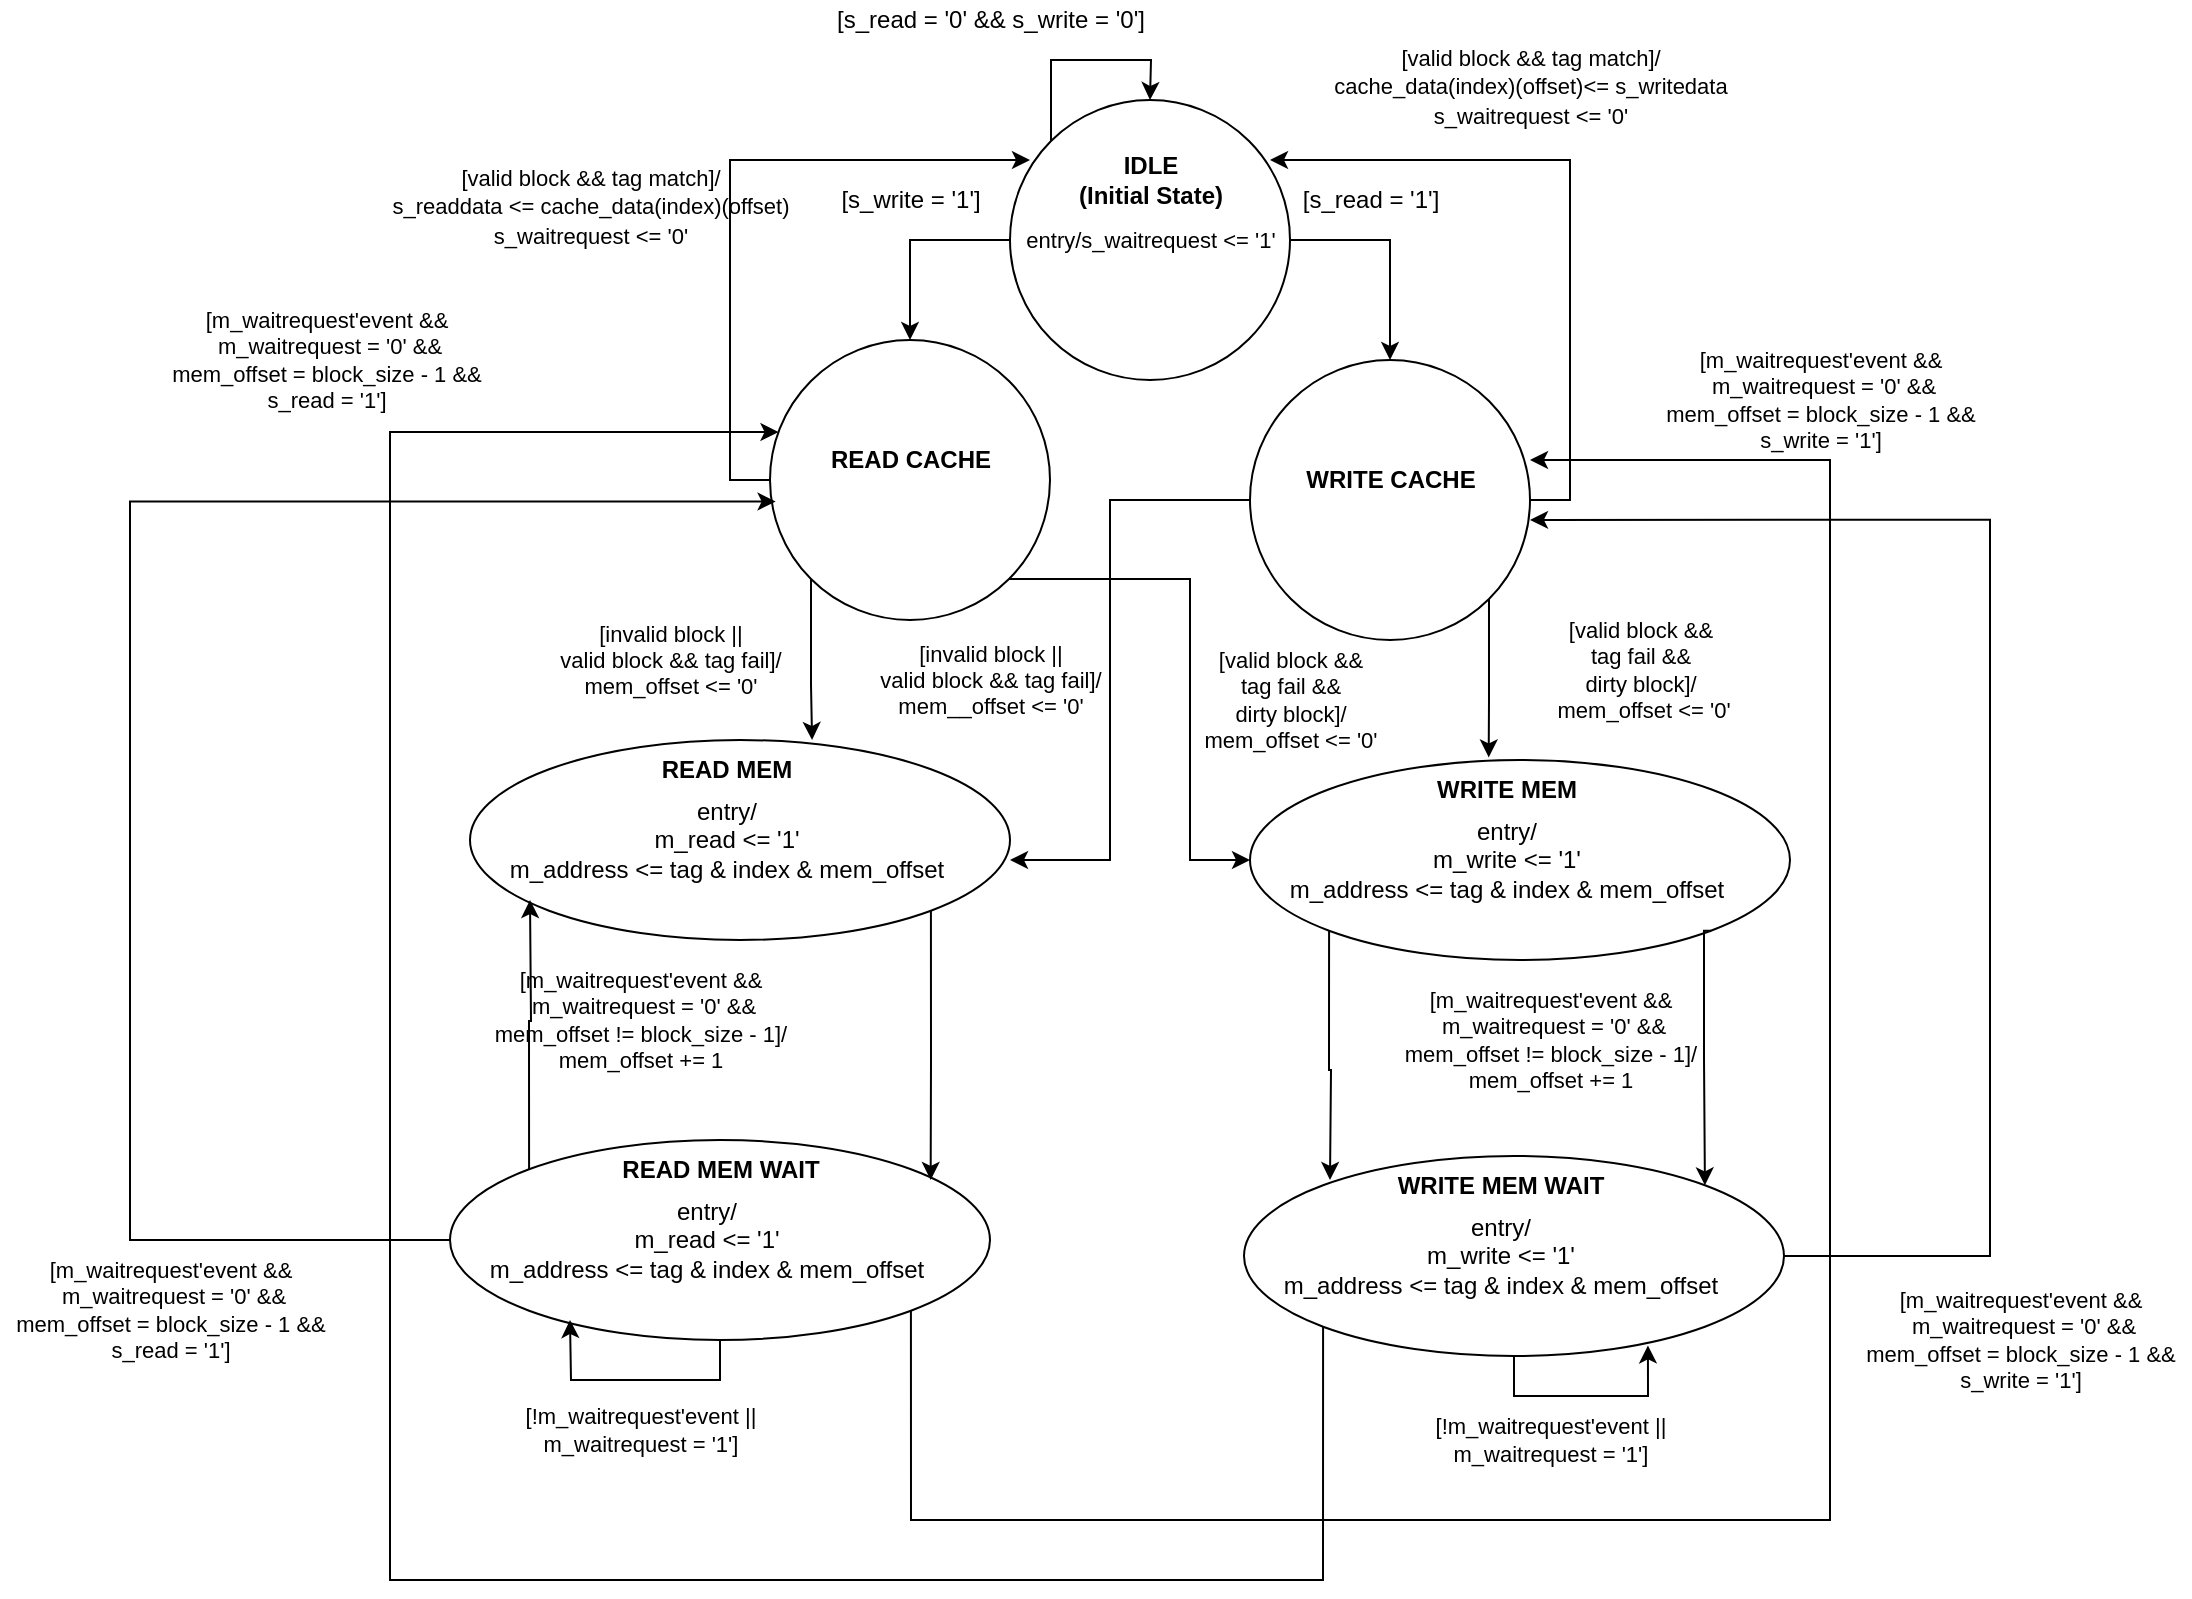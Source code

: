 <mxfile version="16.5.1" type="device"><diagram id="TmVde0L3GIPRdEBqWwLo" name="Page-1"><mxGraphModel dx="3218" dy="2323" grid="1" gridSize="10" guides="1" tooltips="1" connect="1" arrows="1" fold="1" page="1" pageScale="1" pageWidth="827" pageHeight="1169" math="0" shadow="0"><root><mxCell id="0"/><mxCell id="1" parent="0"/><mxCell id="Iuw6dAZRB1eG3VBVe1To-40" value="" style="group" parent="1" vertex="1" connectable="0"><mxGeometry x="-570" y="-20" width="145" height="140" as="geometry"/></mxCell><mxCell id="Iuw6dAZRB1eG3VBVe1To-37" value="" style="ellipse;whiteSpace=wrap;html=1;aspect=fixed;" parent="Iuw6dAZRB1eG3VBVe1To-40" vertex="1"><mxGeometry width="140" height="140" as="geometry"/></mxCell><mxCell id="Iuw6dAZRB1eG3VBVe1To-38" value="&lt;b&gt;IDLE &lt;br&gt;(Initial State)&lt;/b&gt;" style="text;html=1;align=center;verticalAlign=middle;resizable=0;points=[];autosize=1;strokeColor=none;fillColor=none;" parent="Iuw6dAZRB1eG3VBVe1To-40" vertex="1"><mxGeometry x="25" y="25" width="90" height="30" as="geometry"/></mxCell><mxCell id="Iuw6dAZRB1eG3VBVe1To-39" value="&lt;font style=&quot;font-size: 11px&quot;&gt;entry/s_waitrequest &amp;lt;= '1'&lt;/font&gt;" style="text;html=1;align=center;verticalAlign=middle;resizable=0;points=[];autosize=1;strokeColor=none;fillColor=none;" parent="Iuw6dAZRB1eG3VBVe1To-40" vertex="1"><mxGeometry y="60" width="140" height="20" as="geometry"/></mxCell><mxCell id="Iuw6dAZRB1eG3VBVe1To-41" value="" style="group" parent="1" vertex="1" connectable="0"><mxGeometry x="-450" y="110" width="140" height="140" as="geometry"/></mxCell><mxCell id="Iuw6dAZRB1eG3VBVe1To-42" value="" style="ellipse;whiteSpace=wrap;html=1;aspect=fixed;" parent="Iuw6dAZRB1eG3VBVe1To-41" vertex="1"><mxGeometry width="140" height="140" as="geometry"/></mxCell><mxCell id="Iuw6dAZRB1eG3VBVe1To-43" value="&lt;b&gt;WRITE CACHE&lt;/b&gt;" style="text;html=1;align=center;verticalAlign=middle;resizable=0;points=[];autosize=1;strokeColor=none;fillColor=none;" parent="Iuw6dAZRB1eG3VBVe1To-41" vertex="1"><mxGeometry x="20" y="50" width="100" height="20" as="geometry"/></mxCell><mxCell id="Iuw6dAZRB1eG3VBVe1To-45" value="" style="group" parent="1" vertex="1" connectable="0"><mxGeometry x="-690" y="100" width="140" height="140" as="geometry"/></mxCell><mxCell id="Iuw6dAZRB1eG3VBVe1To-46" value="" style="ellipse;whiteSpace=wrap;html=1;aspect=fixed;" parent="Iuw6dAZRB1eG3VBVe1To-45" vertex="1"><mxGeometry width="140" height="140" as="geometry"/></mxCell><mxCell id="Iuw6dAZRB1eG3VBVe1To-47" value="&lt;b&gt;READ CACHE&lt;/b&gt;" style="text;html=1;align=center;verticalAlign=middle;resizable=0;points=[];autosize=1;strokeColor=none;fillColor=none;" parent="Iuw6dAZRB1eG3VBVe1To-45" vertex="1"><mxGeometry x="20" y="50" width="100" height="20" as="geometry"/></mxCell><mxCell id="Iuw6dAZRB1eG3VBVe1To-65" style="edgeStyle=orthogonalEdgeStyle;rounded=0;orthogonalLoop=1;jettySize=auto;html=1;exitX=1;exitY=0.5;exitDx=0;exitDy=0;entryX=0.5;entryY=0;entryDx=0;entryDy=0;" parent="1" source="Iuw6dAZRB1eG3VBVe1To-37" target="Iuw6dAZRB1eG3VBVe1To-42" edge="1"><mxGeometry relative="1" as="geometry"/></mxCell><mxCell id="Iuw6dAZRB1eG3VBVe1To-66" style="edgeStyle=orthogonalEdgeStyle;rounded=0;orthogonalLoop=1;jettySize=auto;html=1;entryX=0.5;entryY=0;entryDx=0;entryDy=0;" parent="1" source="Iuw6dAZRB1eG3VBVe1To-37" target="Iuw6dAZRB1eG3VBVe1To-46" edge="1"><mxGeometry relative="1" as="geometry"><mxPoint x="-620" y="100" as="targetPoint"/><Array as="points"><mxPoint x="-620" y="50"/></Array></mxGeometry></mxCell><mxCell id="Iuw6dAZRB1eG3VBVe1To-67" value="[s_read = '1']" style="text;html=1;align=center;verticalAlign=middle;resizable=0;points=[];autosize=1;strokeColor=none;fillColor=none;" parent="1" vertex="1"><mxGeometry x="-430" y="20" width="80" height="20" as="geometry"/></mxCell><mxCell id="Iuw6dAZRB1eG3VBVe1To-68" value="[s_write = '1']" style="text;html=1;align=center;verticalAlign=middle;resizable=0;points=[];autosize=1;strokeColor=none;fillColor=none;" parent="1" vertex="1"><mxGeometry x="-660" y="20" width="80" height="20" as="geometry"/></mxCell><mxCell id="Iuw6dAZRB1eG3VBVe1To-71" style="edgeStyle=orthogonalEdgeStyle;rounded=0;orthogonalLoop=1;jettySize=auto;html=1;exitX=0;exitY=0;exitDx=0;exitDy=0;fontSize=11;" parent="1" source="Iuw6dAZRB1eG3VBVe1To-37" edge="1"><mxGeometry relative="1" as="geometry"><mxPoint x="-500" y="-20" as="targetPoint"/></mxGeometry></mxCell><mxCell id="Iuw6dAZRB1eG3VBVe1To-72" value="[s_read = '0' &amp;amp;&amp;amp; s_write = '0']" style="text;html=1;align=center;verticalAlign=middle;resizable=0;points=[];autosize=1;strokeColor=none;fillColor=none;" parent="1" vertex="1"><mxGeometry x="-665" y="-70" width="170" height="20" as="geometry"/></mxCell><mxCell id="Iuw6dAZRB1eG3VBVe1To-74" value="[invalid block || &lt;br&gt;valid block &amp;amp;&amp;amp; tag fail]/&lt;br&gt;mem_offset &amp;lt;= '0'" style="text;html=1;align=center;verticalAlign=middle;resizable=0;points=[];autosize=1;strokeColor=none;fillColor=none;fontSize=11;" parent="1" vertex="1"><mxGeometry x="-805" y="240" width="130" height="40" as="geometry"/></mxCell><mxCell id="Iuw6dAZRB1eG3VBVe1To-75" style="edgeStyle=orthogonalEdgeStyle;rounded=0;orthogonalLoop=1;jettySize=auto;html=1;exitX=1;exitY=1;exitDx=0;exitDy=0;fontSize=11;entryX=0;entryY=0.5;entryDx=0;entryDy=0;" parent="1" source="Iuw6dAZRB1eG3VBVe1To-46" edge="1"><mxGeometry relative="1" as="geometry"><mxPoint x="-450" y="360" as="targetPoint"/><Array as="points"><mxPoint x="-480" y="220"/><mxPoint x="-480" y="360"/></Array></mxGeometry></mxCell><mxCell id="Iuw6dAZRB1eG3VBVe1To-76" value="[valid block &amp;amp;&amp;amp;&lt;br&gt;tag fail &amp;amp;&amp;amp;&lt;br&gt;dirty block]/&lt;br&gt;mem_offset &amp;lt;= '0'" style="text;html=1;align=center;verticalAlign=middle;resizable=0;points=[];autosize=1;strokeColor=none;fillColor=none;fontSize=11;" parent="1" vertex="1"><mxGeometry x="-480" y="250" width="100" height="60" as="geometry"/></mxCell><mxCell id="Iuw6dAZRB1eG3VBVe1To-78" value="&lt;span style=&quot;font-size: 11px&quot;&gt;[valid block &amp;amp;&amp;amp; tag match]/&lt;br&gt;s_readdata &amp;lt;= cache_data(index)(offset)&lt;br&gt;s_waitrequest &amp;lt;= '0'&lt;br&gt;&lt;br&gt;&lt;/span&gt;" style="text;html=1;align=center;verticalAlign=middle;resizable=0;points=[];autosize=1;strokeColor=none;fillColor=none;" parent="1" vertex="1"><mxGeometry x="-885" y="10" width="210" height="60" as="geometry"/></mxCell><mxCell id="Iuw6dAZRB1eG3VBVe1To-79" style="edgeStyle=orthogonalEdgeStyle;rounded=0;orthogonalLoop=1;jettySize=auto;html=1;exitX=0;exitY=0.5;exitDx=0;exitDy=0;fontSize=11;" parent="1" source="Iuw6dAZRB1eG3VBVe1To-46" edge="1"><mxGeometry relative="1" as="geometry"><mxPoint x="-560" y="10" as="targetPoint"/><Array as="points"><mxPoint x="-710" y="170"/><mxPoint x="-710" y="10"/></Array></mxGeometry></mxCell><mxCell id="Iuw6dAZRB1eG3VBVe1To-80" value="&lt;span style=&quot;font-size: 11px&quot;&gt;[valid block &amp;amp;&amp;amp; tag match]/&lt;br&gt;cache_data(index)(offset)&amp;lt;= s_writedata&lt;br&gt;s_waitrequest &amp;lt;= '0'&lt;br&gt;&lt;br&gt;&lt;/span&gt;" style="text;html=1;align=center;verticalAlign=middle;resizable=0;points=[];autosize=1;strokeColor=none;fillColor=none;" parent="1" vertex="1"><mxGeometry x="-415" y="-50" width="210" height="60" as="geometry"/></mxCell><mxCell id="Iuw6dAZRB1eG3VBVe1To-81" style="edgeStyle=orthogonalEdgeStyle;rounded=0;orthogonalLoop=1;jettySize=auto;html=1;exitX=1;exitY=0.5;exitDx=0;exitDy=0;fontSize=11;" parent="1" source="Iuw6dAZRB1eG3VBVe1To-42" edge="1"><mxGeometry relative="1" as="geometry"><mxPoint x="-440" y="10" as="targetPoint"/><Array as="points"><mxPoint x="-290" y="180"/><mxPoint x="-290" y="10"/></Array></mxGeometry></mxCell><mxCell id="Iuw6dAZRB1eG3VBVe1To-83" value="[valid block &amp;amp;&amp;amp;&lt;br&gt;tag fail &amp;amp;&amp;amp;&lt;br&gt;dirty block]/&lt;br&gt;&amp;nbsp;mem_offset &amp;lt;= '0'" style="text;html=1;align=center;verticalAlign=middle;resizable=0;points=[];autosize=1;strokeColor=none;fillColor=none;fontSize=11;" parent="1" vertex="1"><mxGeometry x="-305" y="235" width="100" height="60" as="geometry"/></mxCell><mxCell id="Iuw6dAZRB1eG3VBVe1To-84" style="edgeStyle=orthogonalEdgeStyle;rounded=0;orthogonalLoop=1;jettySize=auto;html=1;exitX=0;exitY=0.5;exitDx=0;exitDy=0;fontSize=11;entryX=1;entryY=0.5;entryDx=0;entryDy=0;" parent="1" source="Iuw6dAZRB1eG3VBVe1To-42" edge="1"><mxGeometry relative="1" as="geometry"><mxPoint x="-570" y="360" as="targetPoint"/><Array as="points"><mxPoint x="-520" y="180"/><mxPoint x="-520" y="360"/></Array></mxGeometry></mxCell><mxCell id="Iuw6dAZRB1eG3VBVe1To-85" value="[invalid block || &lt;br&gt;valid block &amp;amp;&amp;amp; tag fail]/&lt;br&gt;mem__offset &amp;lt;= '0'" style="text;html=1;align=center;verticalAlign=middle;resizable=0;points=[];autosize=1;strokeColor=none;fillColor=none;fontSize=11;" parent="1" vertex="1"><mxGeometry x="-645" y="250" width="130" height="40" as="geometry"/></mxCell><mxCell id="Iuw6dAZRB1eG3VBVe1To-92" value="" style="group" parent="1" vertex="1" connectable="0"><mxGeometry x="-840" y="300" width="270" height="100" as="geometry"/></mxCell><mxCell id="Iuw6dAZRB1eG3VBVe1To-89" value="" style="ellipse;whiteSpace=wrap;html=1;fontSize=11;" parent="Iuw6dAZRB1eG3VBVe1To-92" vertex="1"><mxGeometry width="270" height="100" as="geometry"/></mxCell><mxCell id="Iuw6dAZRB1eG3VBVe1To-90" value="entry/&lt;br&gt;m_read &amp;lt;= '1'&lt;br&gt;m_address &amp;lt;= tag &amp;amp; index &amp;amp; mem_offset" style="text;html=1;align=center;verticalAlign=middle;resizable=0;points=[];autosize=1;strokeColor=none;fillColor=none;" parent="Iuw6dAZRB1eG3VBVe1To-92" vertex="1"><mxGeometry x="13" y="25" width="230" height="50" as="geometry"/></mxCell><mxCell id="Iuw6dAZRB1eG3VBVe1To-91" value="&lt;b&gt;READ MEM&lt;/b&gt;" style="text;html=1;align=center;verticalAlign=middle;resizable=0;points=[];autosize=1;strokeColor=none;fillColor=none;" parent="Iuw6dAZRB1eG3VBVe1To-92" vertex="1"><mxGeometry x="88" y="5" width="80" height="20" as="geometry"/></mxCell><mxCell id="Iuw6dAZRB1eG3VBVe1To-94" style="edgeStyle=orthogonalEdgeStyle;rounded=0;orthogonalLoop=1;jettySize=auto;html=1;exitX=0;exitY=1;exitDx=0;exitDy=0;entryX=1.038;entryY=-0.25;entryDx=0;entryDy=0;entryPerimeter=0;fontSize=11;" parent="1" source="Iuw6dAZRB1eG3VBVe1To-46" target="Iuw6dAZRB1eG3VBVe1To-91" edge="1"><mxGeometry relative="1" as="geometry"/></mxCell><mxCell id="Iuw6dAZRB1eG3VBVe1To-95" value="" style="group" parent="1" vertex="1" connectable="0"><mxGeometry x="-450" y="310" width="270" height="100" as="geometry"/></mxCell><mxCell id="Iuw6dAZRB1eG3VBVe1To-96" value="" style="ellipse;whiteSpace=wrap;html=1;fontSize=11;" parent="Iuw6dAZRB1eG3VBVe1To-95" vertex="1"><mxGeometry width="270" height="100" as="geometry"/></mxCell><mxCell id="Iuw6dAZRB1eG3VBVe1To-97" value="entry/&lt;br&gt;m_write &amp;lt;= '1'&lt;br&gt;m_address &amp;lt;= tag &amp;amp; index &amp;amp; mem_offset" style="text;html=1;align=center;verticalAlign=middle;resizable=0;points=[];autosize=1;strokeColor=none;fillColor=none;" parent="Iuw6dAZRB1eG3VBVe1To-95" vertex="1"><mxGeometry x="13" y="25" width="230" height="50" as="geometry"/></mxCell><mxCell id="Iuw6dAZRB1eG3VBVe1To-98" value="&lt;b&gt;WRITE MEM&lt;/b&gt;" style="text;html=1;align=center;verticalAlign=middle;resizable=0;points=[];autosize=1;strokeColor=none;fillColor=none;" parent="Iuw6dAZRB1eG3VBVe1To-95" vertex="1"><mxGeometry x="83" y="5" width="90" height="20" as="geometry"/></mxCell><mxCell id="Iuw6dAZRB1eG3VBVe1To-99" style="edgeStyle=orthogonalEdgeStyle;rounded=0;orthogonalLoop=1;jettySize=auto;html=1;exitX=1;exitY=1;exitDx=0;exitDy=0;entryX=0.442;entryY=-0.013;entryDx=0;entryDy=0;entryPerimeter=0;fontSize=11;" parent="1" source="Iuw6dAZRB1eG3VBVe1To-42" target="Iuw6dAZRB1eG3VBVe1To-96" edge="1"><mxGeometry relative="1" as="geometry"/></mxCell><mxCell id="Iuw6dAZRB1eG3VBVe1To-100" value="" style="group" parent="1" vertex="1" connectable="0"><mxGeometry x="-453" y="508" width="270" height="100" as="geometry"/></mxCell><mxCell id="Iuw6dAZRB1eG3VBVe1To-101" value="" style="ellipse;whiteSpace=wrap;html=1;fontSize=11;" parent="Iuw6dAZRB1eG3VBVe1To-100" vertex="1"><mxGeometry width="270" height="100" as="geometry"/></mxCell><mxCell id="Iuw6dAZRB1eG3VBVe1To-102" value="entry/&lt;br&gt;m_write &amp;lt;= '1'&lt;br&gt;m_address &amp;lt;= tag &amp;amp; index &amp;amp; mem_offset" style="text;html=1;align=center;verticalAlign=middle;resizable=0;points=[];autosize=1;strokeColor=none;fillColor=none;" parent="Iuw6dAZRB1eG3VBVe1To-100" vertex="1"><mxGeometry x="13" y="25" width="230" height="50" as="geometry"/></mxCell><mxCell id="Iuw6dAZRB1eG3VBVe1To-103" value="&lt;b&gt;WRITE MEM WAIT&lt;/b&gt;" style="text;html=1;align=center;verticalAlign=middle;resizable=0;points=[];autosize=1;strokeColor=none;fillColor=none;" parent="Iuw6dAZRB1eG3VBVe1To-100" vertex="1"><mxGeometry x="68" y="5" width="120" height="20" as="geometry"/></mxCell><mxCell id="Iuw6dAZRB1eG3VBVe1To-112" style="edgeStyle=orthogonalEdgeStyle;rounded=0;orthogonalLoop=1;jettySize=auto;html=1;exitX=0.5;exitY=1;exitDx=0;exitDy=0;entryX=0.748;entryY=0.947;entryDx=0;entryDy=0;entryPerimeter=0;fontSize=11;" parent="Iuw6dAZRB1eG3VBVe1To-100" source="Iuw6dAZRB1eG3VBVe1To-101" target="Iuw6dAZRB1eG3VBVe1To-101" edge="1"><mxGeometry relative="1" as="geometry"/></mxCell><mxCell id="Iuw6dAZRB1eG3VBVe1To-114" value="" style="group" parent="1" vertex="1" connectable="0"><mxGeometry x="-850" y="500" width="270" height="100" as="geometry"/></mxCell><mxCell id="Iuw6dAZRB1eG3VBVe1To-108" value="" style="group" parent="Iuw6dAZRB1eG3VBVe1To-114" vertex="1" connectable="0"><mxGeometry width="270" height="100" as="geometry"/></mxCell><mxCell id="Iuw6dAZRB1eG3VBVe1To-109" value="" style="ellipse;whiteSpace=wrap;html=1;fontSize=11;" parent="Iuw6dAZRB1eG3VBVe1To-108" vertex="1"><mxGeometry width="270" height="100" as="geometry"/></mxCell><mxCell id="Iuw6dAZRB1eG3VBVe1To-110" value="entry/&lt;br&gt;m_read &amp;lt;= '1'&lt;br&gt;m_address &amp;lt;= tag &amp;amp; index &amp;amp; mem_offset" style="text;html=1;align=center;verticalAlign=middle;resizable=0;points=[];autosize=1;strokeColor=none;fillColor=none;" parent="Iuw6dAZRB1eG3VBVe1To-108" vertex="1"><mxGeometry x="13" y="25" width="230" height="50" as="geometry"/></mxCell><mxCell id="Iuw6dAZRB1eG3VBVe1To-111" value="&lt;b&gt;READ MEM WAIT&lt;/b&gt;" style="text;html=1;align=center;verticalAlign=middle;resizable=0;points=[];autosize=1;strokeColor=none;fillColor=none;" parent="Iuw6dAZRB1eG3VBVe1To-108" vertex="1"><mxGeometry x="80" y="5" width="110" height="20" as="geometry"/></mxCell><mxCell id="Iuw6dAZRB1eG3VBVe1To-113" style="edgeStyle=orthogonalEdgeStyle;rounded=0;orthogonalLoop=1;jettySize=auto;html=1;exitX=0.5;exitY=1;exitDx=0;exitDy=0;fontSize=11;" parent="Iuw6dAZRB1eG3VBVe1To-114" source="Iuw6dAZRB1eG3VBVe1To-109" edge="1"><mxGeometry relative="1" as="geometry"><mxPoint x="60" y="90" as="targetPoint"/></mxGeometry></mxCell><mxCell id="Iuw6dAZRB1eG3VBVe1To-118" style="edgeStyle=orthogonalEdgeStyle;rounded=0;orthogonalLoop=1;jettySize=auto;html=1;exitX=0;exitY=1;exitDx=0;exitDy=0;fontSize=11;" parent="1" source="Iuw6dAZRB1eG3VBVe1To-101" target="Iuw6dAZRB1eG3VBVe1To-46" edge="1"><mxGeometry relative="1" as="geometry"><mxPoint x="-960" y="145.556" as="targetPoint"/><Array as="points"><mxPoint x="-414" y="720"/><mxPoint x="-880" y="720"/><mxPoint x="-880" y="146"/></Array></mxGeometry></mxCell><mxCell id="Iuw6dAZRB1eG3VBVe1To-119" style="edgeStyle=orthogonalEdgeStyle;rounded=0;orthogonalLoop=1;jettySize=auto;html=1;exitX=1;exitY=1;exitDx=0;exitDy=0;fontSize=11;" parent="1" source="Iuw6dAZRB1eG3VBVe1To-109" edge="1"><mxGeometry relative="1" as="geometry"><mxPoint x="-310" y="160" as="targetPoint"/><Array as="points"><mxPoint x="-619" y="690"/><mxPoint x="-160" y="690"/><mxPoint x="-160" y="160"/></Array></mxGeometry></mxCell><mxCell id="Iuw6dAZRB1eG3VBVe1To-120" style="edgeStyle=orthogonalEdgeStyle;rounded=0;orthogonalLoop=1;jettySize=auto;html=1;exitX=0;exitY=0.5;exitDx=0;exitDy=0;fontSize=11;entryX=0.02;entryY=0.577;entryDx=0;entryDy=0;entryPerimeter=0;" parent="1" source="Iuw6dAZRB1eG3VBVe1To-109" target="Iuw6dAZRB1eG3VBVe1To-46" edge="1"><mxGeometry relative="1" as="geometry"><mxPoint x="-890" y="180" as="targetPoint"/><Array as="points"><mxPoint x="-1010" y="550"/><mxPoint x="-1010" y="181"/></Array></mxGeometry></mxCell><mxCell id="Iuw6dAZRB1eG3VBVe1To-121" style="edgeStyle=orthogonalEdgeStyle;rounded=0;orthogonalLoop=1;jettySize=auto;html=1;exitX=1;exitY=0.5;exitDx=0;exitDy=0;fontSize=11;entryX=1;entryY=0.571;entryDx=0;entryDy=0;entryPerimeter=0;" parent="1" source="Iuw6dAZRB1eG3VBVe1To-101" target="Iuw6dAZRB1eG3VBVe1To-42" edge="1"><mxGeometry relative="1" as="geometry"><mxPoint x="-160" y="190" as="targetPoint"/><Array as="points"><mxPoint x="-80" y="558"/><mxPoint x="-80" y="190"/></Array></mxGeometry></mxCell><mxCell id="Iuw6dAZRB1eG3VBVe1To-122" value="[!m_waitrequest'event ||&lt;br&gt;m_waitrequest = '1']" style="text;html=1;align=center;verticalAlign=middle;resizable=0;points=[];autosize=1;strokeColor=none;fillColor=none;fontSize=11;" parent="1" vertex="1"><mxGeometry x="-365" y="635" width="130" height="30" as="geometry"/></mxCell><mxCell id="Iuw6dAZRB1eG3VBVe1To-123" value="[!m_waitrequest'event ||&lt;br&gt;m_waitrequest = '1']" style="text;html=1;align=center;verticalAlign=middle;resizable=0;points=[];autosize=1;strokeColor=none;fillColor=none;fontSize=11;" parent="1" vertex="1"><mxGeometry x="-820" y="630" width="130" height="30" as="geometry"/></mxCell><mxCell id="Iuw6dAZRB1eG3VBVe1To-124" value="[m_waitrequest'event &amp;amp;&amp;amp;&lt;br&gt;&amp;nbsp;m_waitrequest = '0' &amp;amp;&amp;amp;&lt;br&gt;mem_offset = block_size - 1 &amp;amp;&amp;amp;&lt;br&gt;s_write = '1']" style="text;html=1;align=center;verticalAlign=middle;resizable=0;points=[];autosize=1;strokeColor=none;fillColor=none;fontSize=11;" parent="1" vertex="1"><mxGeometry x="-250" y="100" width="170" height="60" as="geometry"/></mxCell><mxCell id="Iuw6dAZRB1eG3VBVe1To-125" value="[m_waitrequest'event &amp;amp;&amp;amp;&lt;br&gt;&amp;nbsp;m_waitrequest = '0' &amp;amp;&amp;amp;&lt;br&gt;mem_offset = block_size - 1 &amp;amp;&amp;amp;&lt;br&gt;s_write = '1']" style="text;html=1;align=center;verticalAlign=middle;resizable=0;points=[];autosize=1;strokeColor=none;fillColor=none;fontSize=11;" parent="1" vertex="1"><mxGeometry x="-150" y="570" width="170" height="60" as="geometry"/></mxCell><mxCell id="Iuw6dAZRB1eG3VBVe1To-127" value="[m_waitrequest'event &amp;amp;&amp;amp;&lt;br&gt;&amp;nbsp;m_waitrequest = '0' &amp;amp;&amp;amp;&lt;br&gt;mem_offset = block_size - 1 &amp;amp;&amp;amp;&lt;br&gt;s_read = '1']" style="text;html=1;align=center;verticalAlign=middle;resizable=0;points=[];autosize=1;strokeColor=none;fillColor=none;fontSize=11;" parent="1" vertex="1"><mxGeometry x="-997" y="80" width="170" height="60" as="geometry"/></mxCell><mxCell id="Iuw6dAZRB1eG3VBVe1To-128" value="[m_waitrequest'event &amp;amp;&amp;amp;&lt;br&gt;&amp;nbsp;m_waitrequest = '0' &amp;amp;&amp;amp;&lt;br&gt;mem_offset = block_size - 1 &amp;amp;&amp;amp;&lt;br&gt;s_read = '1']" style="text;html=1;align=center;verticalAlign=middle;resizable=0;points=[];autosize=1;strokeColor=none;fillColor=none;fontSize=11;" parent="1" vertex="1"><mxGeometry x="-1075" y="555" width="170" height="60" as="geometry"/></mxCell><mxCell id="Iuw6dAZRB1eG3VBVe1To-129" value="[m_waitrequest'event &amp;amp;&amp;amp;&lt;br&gt;&amp;nbsp;m_waitrequest = '0' &amp;amp;&amp;amp;&lt;br&gt;mem_offset != block_size - 1]/&lt;br&gt;mem_offset += 1" style="text;html=1;align=center;verticalAlign=middle;resizable=0;points=[];autosize=1;strokeColor=none;fillColor=none;fontSize=11;" parent="1" vertex="1"><mxGeometry x="-380" y="420" width="160" height="60" as="geometry"/></mxCell><mxCell id="Iuw6dAZRB1eG3VBVe1To-130" value="[m_waitrequest'event &amp;amp;&amp;amp;&lt;br&gt;&amp;nbsp;m_waitrequest = '0' &amp;amp;&amp;amp;&lt;br&gt;mem_offset != block_size - 1]/&lt;br&gt;mem_offset += 1" style="text;html=1;align=center;verticalAlign=middle;resizable=0;points=[];autosize=1;strokeColor=none;fillColor=none;fontSize=11;" parent="1" vertex="1"><mxGeometry x="-835" y="410" width="160" height="60" as="geometry"/></mxCell><mxCell id="Iuw6dAZRB1eG3VBVe1To-134" style="edgeStyle=orthogonalEdgeStyle;rounded=0;orthogonalLoop=1;jettySize=auto;html=1;exitX=0;exitY=0;exitDx=0;exitDy=0;fontSize=11;" parent="1" source="Iuw6dAZRB1eG3VBVe1To-109" edge="1"><mxGeometry relative="1" as="geometry"><mxPoint x="-810" y="380" as="targetPoint"/></mxGeometry></mxCell><mxCell id="Iuw6dAZRB1eG3VBVe1To-135" style="edgeStyle=orthogonalEdgeStyle;rounded=0;orthogonalLoop=1;jettySize=auto;html=1;exitX=1;exitY=1;exitDx=0;exitDy=0;fontSize=11;" parent="1" source="Iuw6dAZRB1eG3VBVe1To-89" edge="1"><mxGeometry relative="1" as="geometry"><mxPoint x="-609.667" y="520" as="targetPoint"/></mxGeometry></mxCell><mxCell id="Iuw6dAZRB1eG3VBVe1To-136" style="edgeStyle=orthogonalEdgeStyle;rounded=0;orthogonalLoop=1;jettySize=auto;html=1;exitX=0;exitY=1;exitDx=0;exitDy=0;fontSize=11;" parent="1" source="Iuw6dAZRB1eG3VBVe1To-96" edge="1"><mxGeometry relative="1" as="geometry"><mxPoint x="-410" y="520" as="targetPoint"/></mxGeometry></mxCell><mxCell id="Iuw6dAZRB1eG3VBVe1To-137" style="edgeStyle=orthogonalEdgeStyle;rounded=0;orthogonalLoop=1;jettySize=auto;html=1;exitX=1;exitY=1;exitDx=0;exitDy=0;entryX=1;entryY=0;entryDx=0;entryDy=0;fontSize=11;" parent="1" source="Iuw6dAZRB1eG3VBVe1To-96" target="Iuw6dAZRB1eG3VBVe1To-101" edge="1"><mxGeometry relative="1" as="geometry"><Array as="points"><mxPoint x="-223" y="395"/><mxPoint x="-223" y="459"/></Array></mxGeometry></mxCell></root></mxGraphModel></diagram></mxfile>